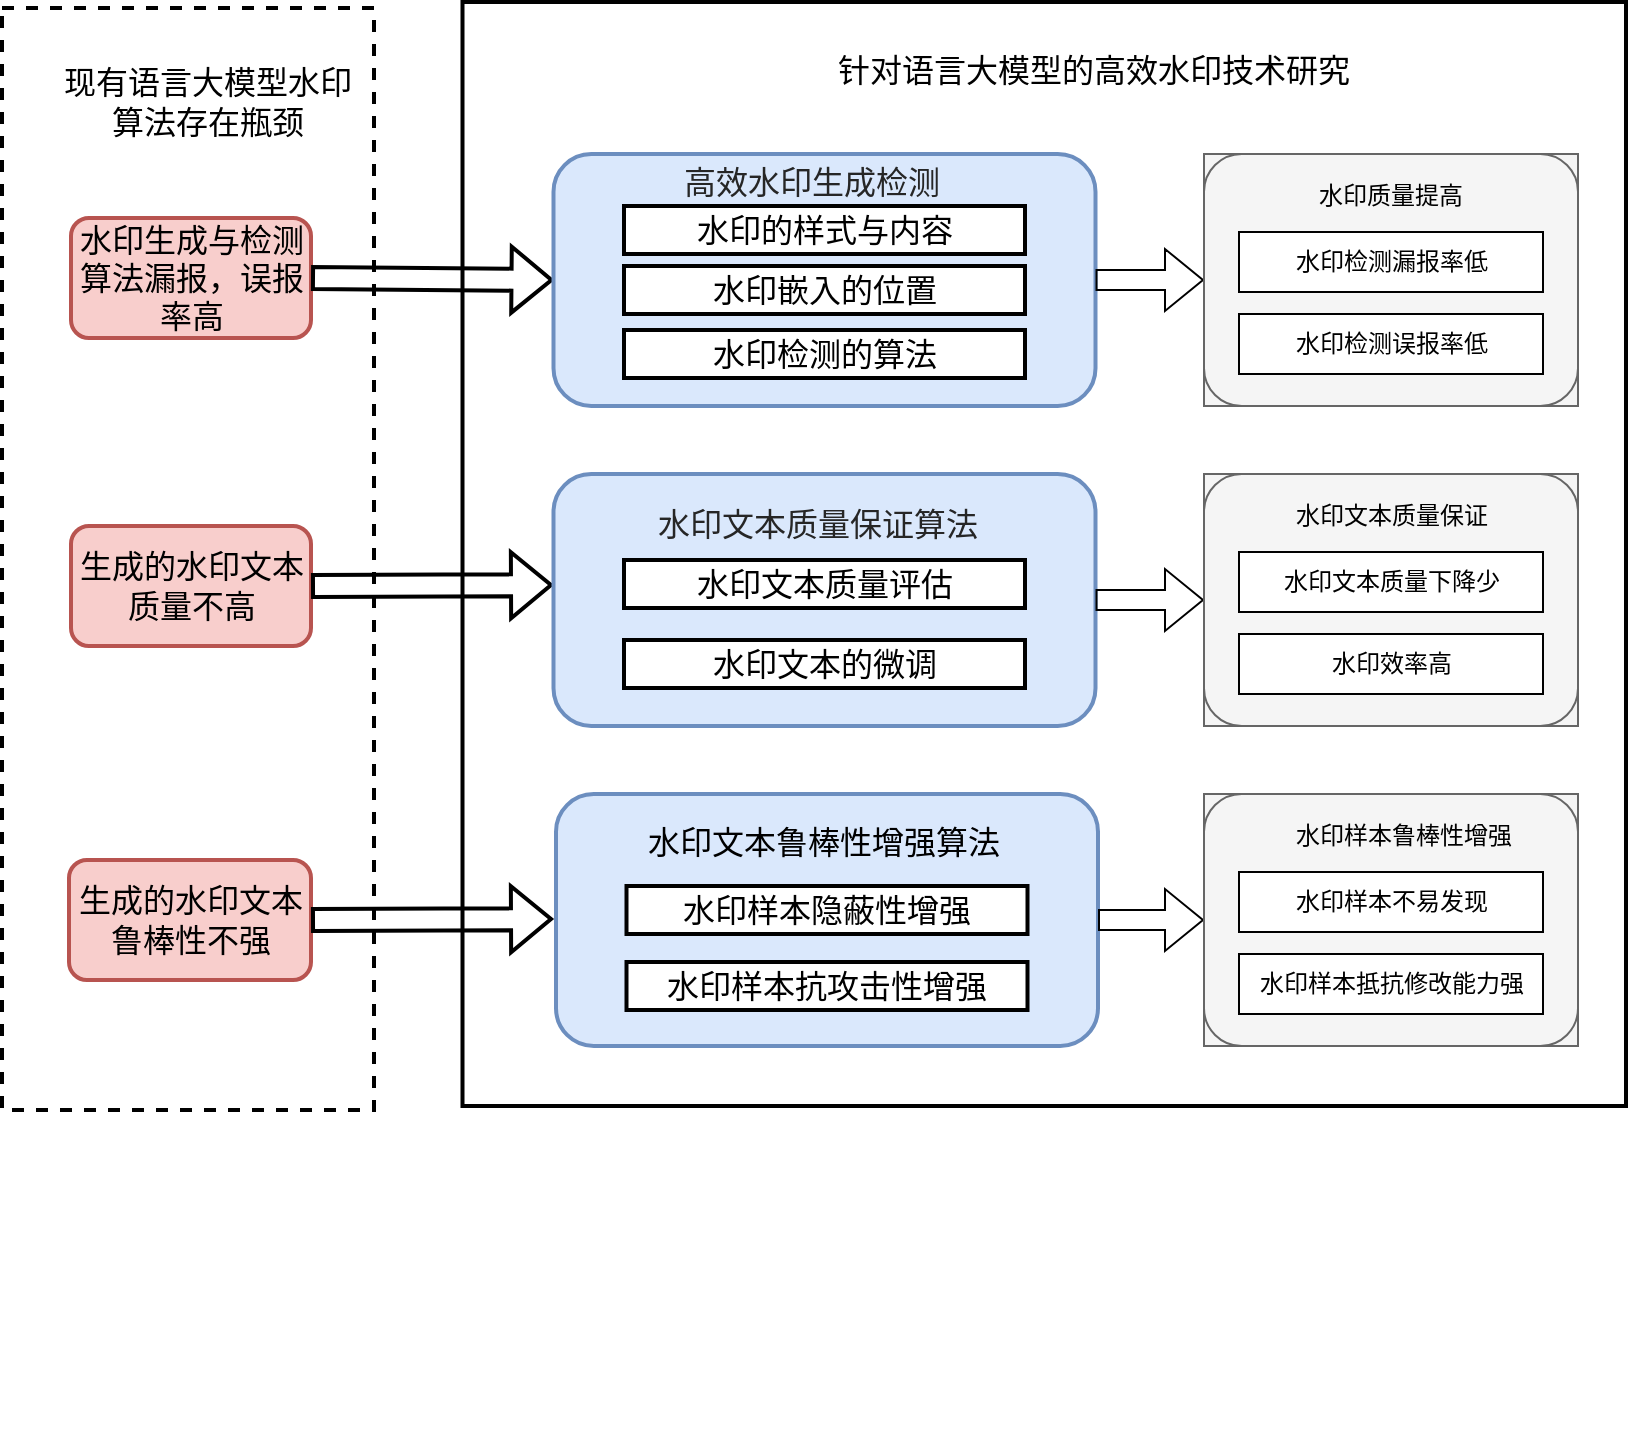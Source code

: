 <mxfile version="24.8.6">
  <diagram name="第 1 页" id="WsUeDXoYboS5X6KQYINQ">
    <mxGraphModel dx="1754" dy="819" grid="0" gridSize="10" guides="1" tooltips="1" connect="1" arrows="1" fold="1" page="0" pageScale="1" pageWidth="827" pageHeight="1169" background="#ffffff" math="0" shadow="0">
      <root>
        <mxCell id="0" />
        <mxCell id="1" parent="0" />
        <mxCell id="NgHbxKrIoI2VRAnCzw2G-6" value="" style="rounded=0;whiteSpace=wrap;html=1;fillColor=none;fontSize=16;strokeWidth=2;fontFamily=Times New Roman;" parent="1" vertex="1">
          <mxGeometry x="585.25" y="156" width="581.75" height="552" as="geometry" />
        </mxCell>
        <mxCell id="NgHbxKrIoI2VRAnCzw2G-1" value="" style="rounded=0;whiteSpace=wrap;html=1;fillColor=none;dashed=1;fontSize=16;strokeWidth=2;fontFamily=Times New Roman;" parent="1" vertex="1">
          <mxGeometry x="355" y="159" width="186" height="551" as="geometry" />
        </mxCell>
        <mxCell id="NgHbxKrIoI2VRAnCzw2G-2" value="现有语言大模型水印算法存在瓶颈" style="text;html=1;align=center;verticalAlign=middle;whiteSpace=wrap;rounded=0;fontSize=16;strokeWidth=2;fontFamily=Times New Roman;" parent="1" vertex="1">
          <mxGeometry x="382" y="191" width="152" height="30" as="geometry" />
        </mxCell>
        <mxCell id="NgHbxKrIoI2VRAnCzw2G-3" value="水印生成与检测算法漏报，误报率高" style="rounded=1;whiteSpace=wrap;html=1;fontSize=16;strokeWidth=2;fillColor=#f8cecc;strokeColor=#b85450;fontFamily=Times New Roman;" parent="1" vertex="1">
          <mxGeometry x="389.5" y="264" width="120" height="60" as="geometry" />
        </mxCell>
        <mxCell id="NgHbxKrIoI2VRAnCzw2G-4" value="&lt;div style=&quot;font-size: 16px;&quot;&gt;&lt;span style=&quot;background-color: initial; font-size: 16px;&quot;&gt;生成的水印文本质量不高&lt;/span&gt;&lt;/div&gt;" style="rounded=1;whiteSpace=wrap;html=1;fontSize=16;align=center;strokeWidth=2;fillColor=#f8cecc;strokeColor=#b85450;fontFamily=Times New Roman;" parent="1" vertex="1">
          <mxGeometry x="389.5" y="418" width="120" height="60" as="geometry" />
        </mxCell>
        <mxCell id="NgHbxKrIoI2VRAnCzw2G-5" value="生成的水印文本鲁棒性不强" style="rounded=1;whiteSpace=wrap;html=1;fontSize=16;strokeWidth=2;fillColor=#f8cecc;strokeColor=#b85450;fontFamily=Times New Roman;" parent="1" vertex="1">
          <mxGeometry x="388.5" y="585" width="121" height="60" as="geometry" />
        </mxCell>
        <mxCell id="NgHbxKrIoI2VRAnCzw2G-7" value="&lt;p style=&quot;margin-left: 24pt; text-indent: 0cm; line-height: 150%; font-size: 16px;&quot; class=&quot;MsoListParagraph&quot;&gt;&lt;span style=&quot;font-size: 16px; line-height: 150%;&quot;&gt;针对语言大模型的高效水印技术研究&lt;span lang=&quot;EN-US&quot; style=&quot;font-size: 16px;&quot;&gt;&lt;/span&gt;&lt;/span&gt;&lt;/p&gt;" style="text;whiteSpace=wrap;html=1;fontSize=16;strokeWidth=2;fontFamily=Times New Roman;" parent="1" vertex="1">
          <mxGeometry x="739" y="156" width="324" height="56" as="geometry" />
        </mxCell>
        <mxCell id="NgHbxKrIoI2VRAnCzw2G-36" value="" style="shape=flexArrow;endArrow=classic;html=1;rounded=0;entryX=0;entryY=0.5;entryDx=0;entryDy=0;exitX=1;exitY=0.5;exitDx=0;exitDy=0;strokeWidth=2;fontFamily=Times New Roman;fontSize=16;" parent="1" source="NgHbxKrIoI2VRAnCzw2G-3" target="NgHbxKrIoI2VRAnCzw2G-8" edge="1">
          <mxGeometry width="50" height="50" relative="1" as="geometry">
            <mxPoint x="477" y="311" as="sourcePoint" />
            <mxPoint x="527" y="261" as="targetPoint" />
          </mxGeometry>
        </mxCell>
        <mxCell id="NgHbxKrIoI2VRAnCzw2G-37" value="" style="shape=flexArrow;endArrow=classic;html=1;rounded=0;entryX=0;entryY=0.5;entryDx=0;entryDy=0;exitX=1;exitY=0.5;exitDx=0;exitDy=0;strokeWidth=2;fontFamily=Times New Roman;fontSize=16;" parent="1" source="NgHbxKrIoI2VRAnCzw2G-4" edge="1">
          <mxGeometry width="50" height="50" relative="1" as="geometry">
            <mxPoint x="449.5" y="447.5" as="sourcePoint" />
            <mxPoint x="630.5" y="447.5" as="targetPoint" />
          </mxGeometry>
        </mxCell>
        <mxCell id="NgHbxKrIoI2VRAnCzw2G-38" value="" style="shape=flexArrow;endArrow=classic;html=1;rounded=0;entryX=0;entryY=0.5;entryDx=0;entryDy=0;exitX=1;exitY=0.5;exitDx=0;exitDy=0;strokeWidth=2;fontFamily=Times New Roman;fontSize=16;" parent="1" source="NgHbxKrIoI2VRAnCzw2G-5" edge="1">
          <mxGeometry width="50" height="50" relative="1" as="geometry">
            <mxPoint x="449.5" y="614.5" as="sourcePoint" />
            <mxPoint x="630.5" y="614.5" as="targetPoint" />
          </mxGeometry>
        </mxCell>
        <mxCell id="NgHbxKrIoI2VRAnCzw2G-52" value="" style="group;fillColor=#f5f5f5;strokeColor=#666666;fontColor=#333333;container=0;" parent="1" vertex="1" connectable="0">
          <mxGeometry x="956" y="232" width="187" height="126" as="geometry" />
        </mxCell>
        <mxCell id="NgHbxKrIoI2VRAnCzw2G-53" value="" style="group;fillColor=#f5f5f5;strokeColor=#666666;fontColor=#333333;container=0;" parent="1" vertex="1" connectable="0">
          <mxGeometry x="956" y="392" width="187" height="126" as="geometry" />
        </mxCell>
        <mxCell id="NgHbxKrIoI2VRAnCzw2G-54" value="" style="group;fillColor=#f5f5f5;strokeColor=#666666;fontColor=#333333;container=0;" parent="1" vertex="1" connectable="0">
          <mxGeometry x="956" y="552" width="187" height="126" as="geometry" />
        </mxCell>
        <mxCell id="NgHbxKrIoI2VRAnCzw2G-58" value="" style="group" parent="1" vertex="1" connectable="0">
          <mxGeometry x="630.75" y="230" width="335.25" height="647" as="geometry" />
        </mxCell>
        <mxCell id="NgHbxKrIoI2VRAnCzw2G-8" value="" style="rounded=1;whiteSpace=wrap;html=1;fontSize=16;fillColor=#dae8fc;strokeColor=#6c8ebf;strokeWidth=2;fontFamily=Times New Roman;" parent="NgHbxKrIoI2VRAnCzw2G-58" vertex="1">
          <mxGeometry y="2" width="271" height="126" as="geometry" />
        </mxCell>
        <mxCell id="NgHbxKrIoI2VRAnCzw2G-9" value="&lt;span style=&quot;color: rgb(38, 38, 38); font-size: 16px; font-style: normal; font-variant-ligatures: none; font-variant-caps: normal; font-weight: 400; letter-spacing: normal; orphans: 2; text-align: start; text-indent: 0px; text-transform: none; widows: 2; word-spacing: 0px; -webkit-text-stroke-width: 0px; white-space: break-spaces; text-decoration-thickness: initial; text-decoration-style: initial; text-decoration-color: initial; float: none; display: inline !important;&quot;&gt;高效水印生成检测算法&lt;/span&gt;" style="text;whiteSpace=wrap;html=1;fontSize=16;strokeWidth=2;fillColor=none;labelBackgroundColor=none;fontFamily=Times New Roman;" parent="NgHbxKrIoI2VRAnCzw2G-58" vertex="1">
          <mxGeometry x="63" width="145" height="34" as="geometry" />
        </mxCell>
        <mxCell id="NgHbxKrIoI2VRAnCzw2G-10" value="水印的样式与内容" style="rounded=0;whiteSpace=wrap;html=1;fontSize=16;strokeWidth=2;fontFamily=Times New Roman;" parent="NgHbxKrIoI2VRAnCzw2G-58" vertex="1">
          <mxGeometry x="35.25" y="28" width="200.5" height="24" as="geometry" />
        </mxCell>
        <mxCell id="NgHbxKrIoI2VRAnCzw2G-11" value="水印嵌入的位置" style="rounded=0;whiteSpace=wrap;html=1;fontSize=16;strokeWidth=2;fontFamily=Times New Roman;" parent="NgHbxKrIoI2VRAnCzw2G-58" vertex="1">
          <mxGeometry x="35.25" y="58" width="200.5" height="24" as="geometry" />
        </mxCell>
        <mxCell id="NgHbxKrIoI2VRAnCzw2G-12" value="水印检测的算法" style="rounded=0;whiteSpace=wrap;html=1;fontSize=16;strokeWidth=2;fontFamily=Times New Roman;" parent="NgHbxKrIoI2VRAnCzw2G-58" vertex="1">
          <mxGeometry x="35.25" y="90" width="200.5" height="24" as="geometry" />
        </mxCell>
        <mxCell id="NgHbxKrIoI2VRAnCzw2G-59" value="" style="group" parent="1" vertex="1" connectable="0">
          <mxGeometry x="630.75" y="392" width="271" height="126" as="geometry" />
        </mxCell>
        <mxCell id="NgHbxKrIoI2VRAnCzw2G-30" value="" style="rounded=1;whiteSpace=wrap;html=1;fontSize=16;fillColor=#dae8fc;strokeColor=#6c8ebf;strokeWidth=2;fontFamily=Times New Roman;" parent="NgHbxKrIoI2VRAnCzw2G-59" vertex="1">
          <mxGeometry width="271" height="126" as="geometry" />
        </mxCell>
        <mxCell id="NgHbxKrIoI2VRAnCzw2G-14" value="&lt;span style=&quot;color: rgb(38, 38, 38); font-size: 16px; font-style: normal; font-variant-ligatures: none; font-variant-caps: normal; font-weight: 400; letter-spacing: normal; orphans: 2; text-align: start; text-indent: 0px; text-transform: none; widows: 2; word-spacing: 0px; -webkit-text-stroke-width: 0px; white-space: break-spaces; text-decoration-thickness: initial; text-decoration-style: initial; text-decoration-color: initial; float: none; display: inline !important;&quot;&gt;水印文本质量保证算法&lt;/span&gt;" style="text;whiteSpace=wrap;html=1;fontSize=16;strokeWidth=2;labelBackgroundColor=none;fontFamily=Times New Roman;" parent="NgHbxKrIoI2VRAnCzw2G-59" vertex="1">
          <mxGeometry x="50.25" y="9" width="167.25" height="34" as="geometry" />
        </mxCell>
        <mxCell id="NgHbxKrIoI2VRAnCzw2G-15" value="水印文本质量评估" style="rounded=0;whiteSpace=wrap;html=1;fontSize=16;strokeWidth=2;fontFamily=Times New Roman;" parent="NgHbxKrIoI2VRAnCzw2G-59" vertex="1">
          <mxGeometry x="35.25" y="43" width="200.5" height="24" as="geometry" />
        </mxCell>
        <mxCell id="NgHbxKrIoI2VRAnCzw2G-16" value="水印文本的微调" style="rounded=0;whiteSpace=wrap;html=1;fontSize=16;strokeWidth=2;fontFamily=Times New Roman;" parent="NgHbxKrIoI2VRAnCzw2G-59" vertex="1">
          <mxGeometry x="35.25" y="83" width="200.5" height="24" as="geometry" />
        </mxCell>
        <mxCell id="NgHbxKrIoI2VRAnCzw2G-60" value="" style="group" parent="1" vertex="1" connectable="0">
          <mxGeometry x="632" y="552" width="271" height="126" as="geometry" />
        </mxCell>
        <mxCell id="NgHbxKrIoI2VRAnCzw2G-27" value="" style="rounded=1;whiteSpace=wrap;html=1;fontSize=16;fillColor=#dae8fc;strokeColor=#6c8ebf;strokeWidth=2;fontFamily=Times New Roman;" parent="NgHbxKrIoI2VRAnCzw2G-60" vertex="1">
          <mxGeometry width="271" height="126" as="geometry" />
        </mxCell>
        <mxCell id="NgHbxKrIoI2VRAnCzw2G-19" value="&lt;span style=&quot;font-size: 16px; font-style: normal; font-variant-ligatures: none; font-variant-caps: normal; font-weight: 400; letter-spacing: normal; orphans: 2; text-align: start; text-indent: 0px; text-transform: none; widows: 2; word-spacing: 0px; -webkit-text-stroke-width: 0px; white-space: break-spaces; text-decoration-thickness: initial; text-decoration-style: initial; text-decoration-color: initial; float: none; display: inline !important;&quot;&gt;水印文本鲁棒性增强算法&lt;/span&gt;" style="text;whiteSpace=wrap;html=1;fontSize=16;strokeWidth=2;fontColor=default;labelBackgroundColor=none;fontFamily=Times New Roman;" parent="NgHbxKrIoI2VRAnCzw2G-60" vertex="1">
          <mxGeometry x="44.38" y="8" width="179" height="34" as="geometry" />
        </mxCell>
        <mxCell id="NgHbxKrIoI2VRAnCzw2G-20" value="水印样本隐蔽性增强" style="rounded=0;whiteSpace=wrap;html=1;fontSize=16;strokeWidth=2;fontFamily=Times New Roman;" parent="NgHbxKrIoI2VRAnCzw2G-60" vertex="1">
          <mxGeometry x="35.25" y="46" width="200.5" height="24" as="geometry" />
        </mxCell>
        <mxCell id="NgHbxKrIoI2VRAnCzw2G-21" value="水印样本抗攻击性增强" style="rounded=0;whiteSpace=wrap;html=1;fontSize=16;strokeWidth=2;fontFamily=Times New Roman;" parent="NgHbxKrIoI2VRAnCzw2G-60" vertex="1">
          <mxGeometry x="35.25" y="84" width="200.5" height="24" as="geometry" />
        </mxCell>
        <mxCell id="NgHbxKrIoI2VRAnCzw2G-63" style="edgeStyle=orthogonalEdgeStyle;rounded=0;orthogonalLoop=1;jettySize=auto;html=1;exitX=1;exitY=0.5;exitDx=0;exitDy=0;entryX=0;entryY=0.5;entryDx=0;entryDy=0;shape=flexArrow;" parent="1" source="NgHbxKrIoI2VRAnCzw2G-8" target="NgHbxKrIoI2VRAnCzw2G-39" edge="1">
          <mxGeometry relative="1" as="geometry" />
        </mxCell>
        <mxCell id="NgHbxKrIoI2VRAnCzw2G-64" style="edgeStyle=orthogonalEdgeStyle;rounded=0;orthogonalLoop=1;jettySize=auto;html=1;exitX=1;exitY=0.5;exitDx=0;exitDy=0;shape=flexArrow;" parent="1" source="NgHbxKrIoI2VRAnCzw2G-30" target="NgHbxKrIoI2VRAnCzw2G-44" edge="1">
          <mxGeometry relative="1" as="geometry" />
        </mxCell>
        <mxCell id="NgHbxKrIoI2VRAnCzw2G-66" style="edgeStyle=orthogonalEdgeStyle;rounded=0;orthogonalLoop=1;jettySize=auto;html=1;exitX=1;exitY=0.5;exitDx=0;exitDy=0;entryX=0;entryY=0.5;entryDx=0;entryDy=0;shape=flexArrow;" parent="1" source="NgHbxKrIoI2VRAnCzw2G-27" target="NgHbxKrIoI2VRAnCzw2G-48" edge="1">
          <mxGeometry relative="1" as="geometry" />
        </mxCell>
        <mxCell id="NgHbxKrIoI2VRAnCzw2G-39" value="" style="rounded=1;whiteSpace=wrap;html=1;fillColor=#f5f5f5;fontColor=#333333;strokeColor=#666666;" parent="1" vertex="1">
          <mxGeometry x="956" y="232" width="187" height="126" as="geometry" />
        </mxCell>
        <mxCell id="NgHbxKrIoI2VRAnCzw2G-40" value="水印质量提高" style="text;html=1;align=center;verticalAlign=middle;whiteSpace=wrap;rounded=0;" parent="1" vertex="1">
          <mxGeometry x="1006" y="238" width="87" height="30" as="geometry" />
        </mxCell>
        <mxCell id="NgHbxKrIoI2VRAnCzw2G-42" value="水印检测漏报率低" style="rounded=0;whiteSpace=wrap;html=1;" parent="1" vertex="1">
          <mxGeometry x="973.5" y="271" width="152" height="30" as="geometry" />
        </mxCell>
        <mxCell id="NgHbxKrIoI2VRAnCzw2G-43" value="水印检测误报率低" style="rounded=0;whiteSpace=wrap;html=1;" parent="1" vertex="1">
          <mxGeometry x="973.5" y="312" width="152" height="30" as="geometry" />
        </mxCell>
        <mxCell id="NgHbxKrIoI2VRAnCzw2G-44" value="" style="rounded=1;whiteSpace=wrap;html=1;fillColor=#f5f5f5;fontColor=#333333;strokeColor=#666666;" parent="1" vertex="1">
          <mxGeometry x="956" y="392" width="187" height="126" as="geometry" />
        </mxCell>
        <mxCell id="NgHbxKrIoI2VRAnCzw2G-45" value="水印文本质量保证" style="text;html=1;align=center;verticalAlign=middle;whiteSpace=wrap;rounded=0;" parent="1" vertex="1">
          <mxGeometry x="999.5" y="398" width="100" height="30" as="geometry" />
        </mxCell>
        <mxCell id="NgHbxKrIoI2VRAnCzw2G-46" value="水印文本质量下降少" style="rounded=0;whiteSpace=wrap;html=1;" parent="1" vertex="1">
          <mxGeometry x="973.5" y="431" width="152" height="30" as="geometry" />
        </mxCell>
        <mxCell id="NgHbxKrIoI2VRAnCzw2G-47" value="水印效率高" style="rounded=0;whiteSpace=wrap;html=1;" parent="1" vertex="1">
          <mxGeometry x="973.5" y="472" width="152" height="30" as="geometry" />
        </mxCell>
        <mxCell id="NgHbxKrIoI2VRAnCzw2G-48" value="" style="rounded=1;whiteSpace=wrap;html=1;fillColor=#f5f5f5;fontColor=#333333;strokeColor=#666666;" parent="1" vertex="1">
          <mxGeometry x="956" y="552" width="187" height="126" as="geometry" />
        </mxCell>
        <mxCell id="NgHbxKrIoI2VRAnCzw2G-49" value="水印样本鲁棒性增强" style="text;html=1;align=center;verticalAlign=middle;whiteSpace=wrap;rounded=0;" parent="1" vertex="1">
          <mxGeometry x="999.5" y="558" width="111.5" height="30" as="geometry" />
        </mxCell>
        <mxCell id="NgHbxKrIoI2VRAnCzw2G-50" value="水印样本不易发现" style="rounded=0;whiteSpace=wrap;html=1;" parent="1" vertex="1">
          <mxGeometry x="973.5" y="591" width="152" height="30" as="geometry" />
        </mxCell>
        <mxCell id="NgHbxKrIoI2VRAnCzw2G-51" value="水印样本抵抗修改能力强" style="rounded=0;whiteSpace=wrap;html=1;" parent="1" vertex="1">
          <mxGeometry x="973.5" y="632" width="152" height="30" as="geometry" />
        </mxCell>
      </root>
    </mxGraphModel>
  </diagram>
</mxfile>
